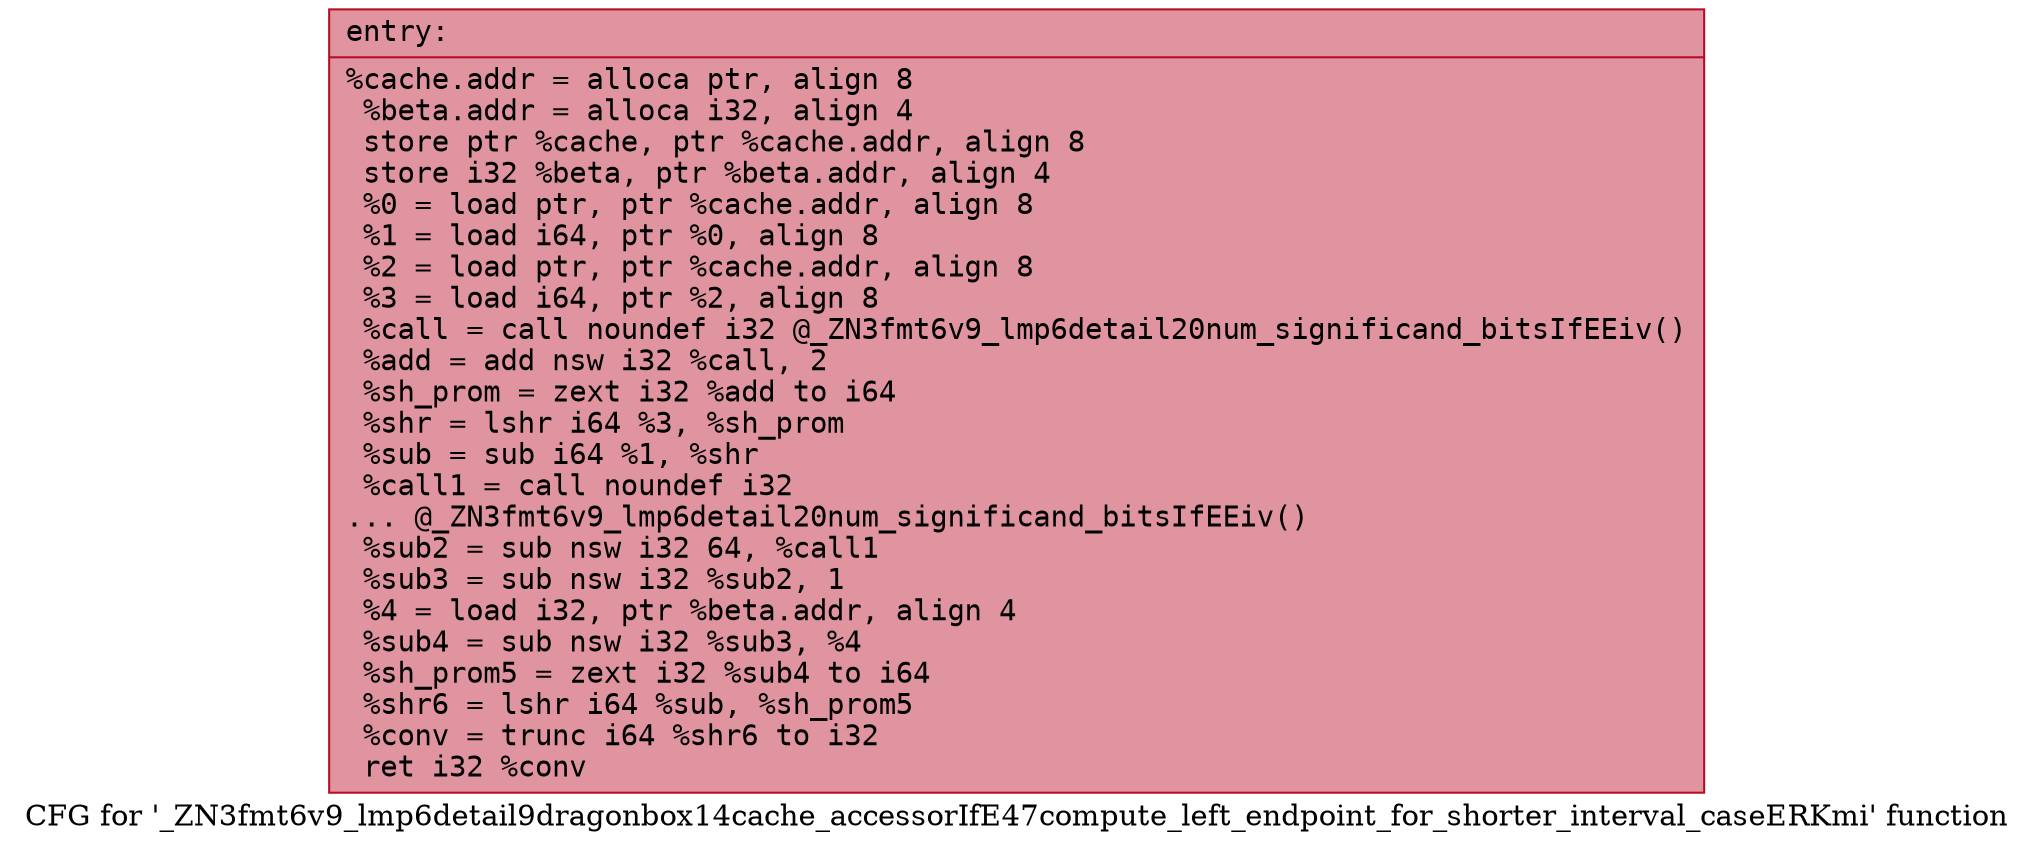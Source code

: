 digraph "CFG for '_ZN3fmt6v9_lmp6detail9dragonbox14cache_accessorIfE47compute_left_endpoint_for_shorter_interval_caseERKmi' function" {
	label="CFG for '_ZN3fmt6v9_lmp6detail9dragonbox14cache_accessorIfE47compute_left_endpoint_for_shorter_interval_caseERKmi' function";

	Node0x55fec373f240 [shape=record,color="#b70d28ff", style=filled, fillcolor="#b70d2870" fontname="Courier",label="{entry:\l|  %cache.addr = alloca ptr, align 8\l  %beta.addr = alloca i32, align 4\l  store ptr %cache, ptr %cache.addr, align 8\l  store i32 %beta, ptr %beta.addr, align 4\l  %0 = load ptr, ptr %cache.addr, align 8\l  %1 = load i64, ptr %0, align 8\l  %2 = load ptr, ptr %cache.addr, align 8\l  %3 = load i64, ptr %2, align 8\l  %call = call noundef i32 @_ZN3fmt6v9_lmp6detail20num_significand_bitsIfEEiv()\l  %add = add nsw i32 %call, 2\l  %sh_prom = zext i32 %add to i64\l  %shr = lshr i64 %3, %sh_prom\l  %sub = sub i64 %1, %shr\l  %call1 = call noundef i32\l... @_ZN3fmt6v9_lmp6detail20num_significand_bitsIfEEiv()\l  %sub2 = sub nsw i32 64, %call1\l  %sub3 = sub nsw i32 %sub2, 1\l  %4 = load i32, ptr %beta.addr, align 4\l  %sub4 = sub nsw i32 %sub3, %4\l  %sh_prom5 = zext i32 %sub4 to i64\l  %shr6 = lshr i64 %sub, %sh_prom5\l  %conv = trunc i64 %shr6 to i32\l  ret i32 %conv\l}"];
}
